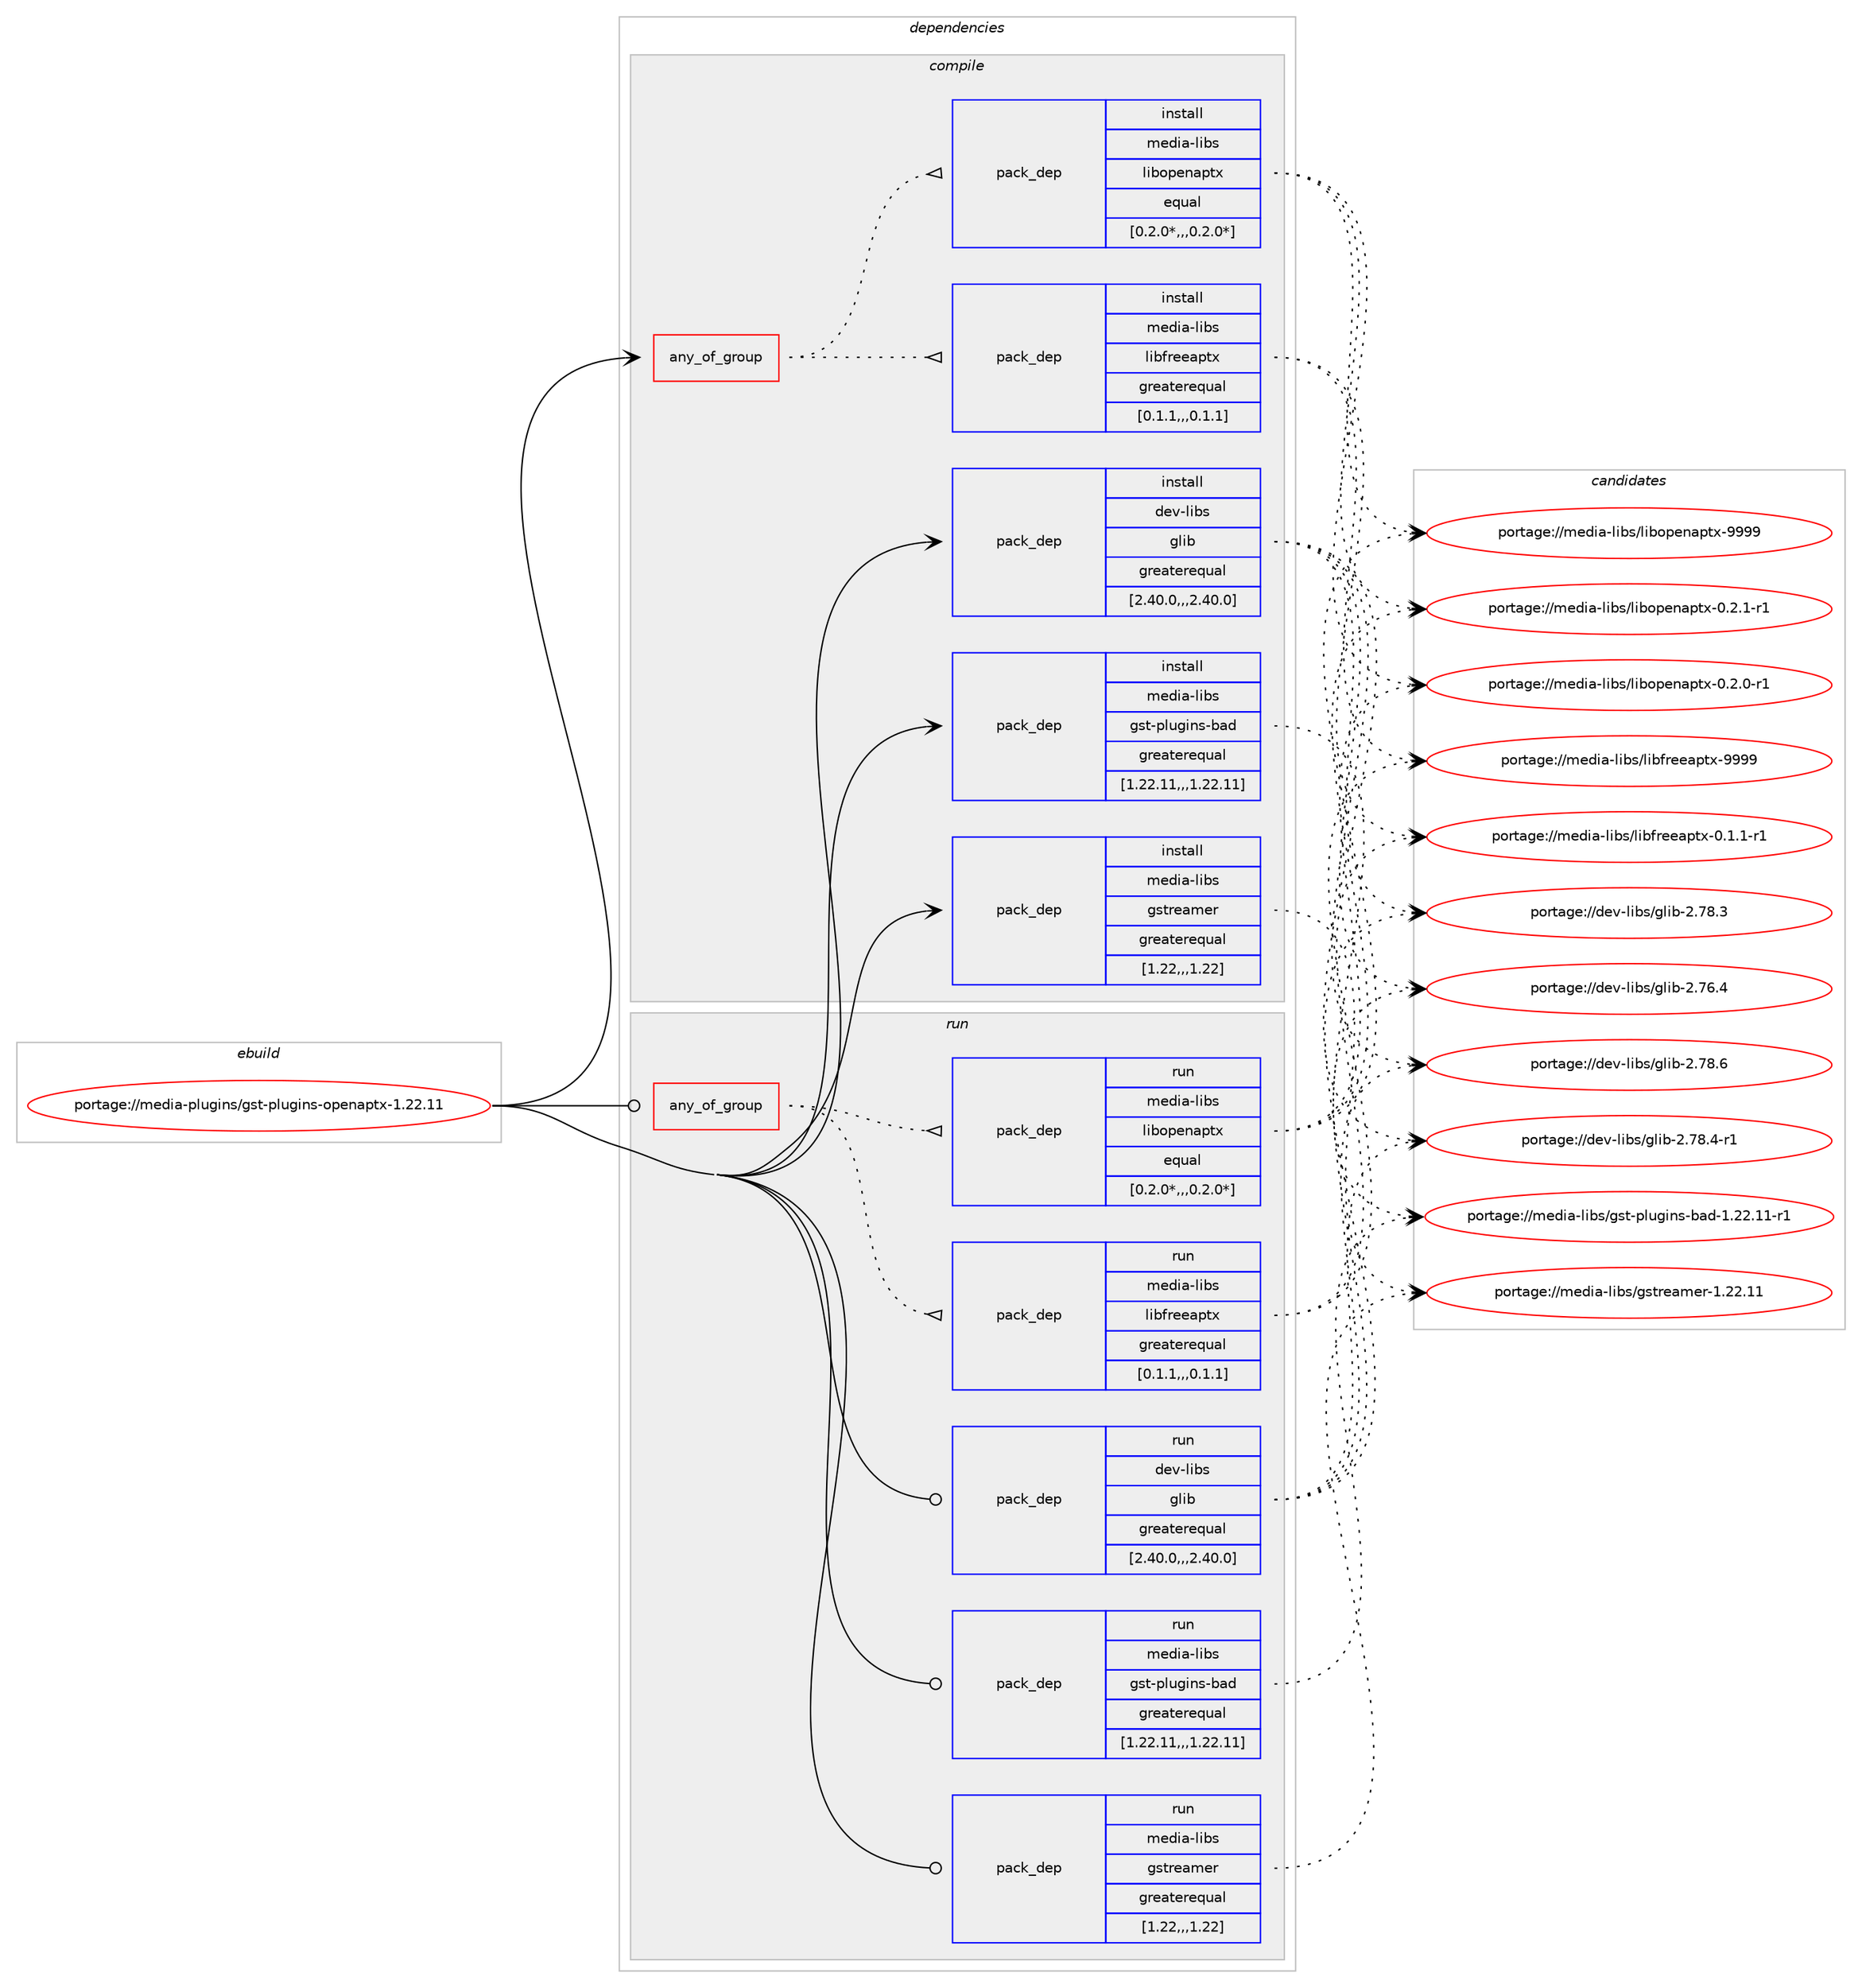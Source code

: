 digraph prolog {

# *************
# Graph options
# *************

newrank=true;
concentrate=true;
compound=true;
graph [rankdir=LR,fontname=Helvetica,fontsize=10,ranksep=1.5];#, ranksep=2.5, nodesep=0.2];
edge  [arrowhead=vee];
node  [fontname=Helvetica,fontsize=10];

# **********
# The ebuild
# **********

subgraph cluster_leftcol {
color=gray;
rank=same;
label=<<i>ebuild</i>>;
id [label="portage://media-plugins/gst-plugins-openaptx-1.22.11", color=red, width=4, href="../media-plugins/gst-plugins-openaptx-1.22.11.svg"];
}

# ****************
# The dependencies
# ****************

subgraph cluster_midcol {
color=gray;
label=<<i>dependencies</i>>;
subgraph cluster_compile {
fillcolor="#eeeeee";
style=filled;
label=<<i>compile</i>>;
subgraph any2234 {
dependency305956 [label=<<TABLE BORDER="0" CELLBORDER="1" CELLSPACING="0" CELLPADDING="4"><TR><TD CELLPADDING="10">any_of_group</TD></TR></TABLE>>, shape=none, color=red];subgraph pack225716 {
dependency305957 [label=<<TABLE BORDER="0" CELLBORDER="1" CELLSPACING="0" CELLPADDING="4" WIDTH="220"><TR><TD ROWSPAN="6" CELLPADDING="30">pack_dep</TD></TR><TR><TD WIDTH="110">install</TD></TR><TR><TD>media-libs</TD></TR><TR><TD>libfreeaptx</TD></TR><TR><TD>greaterequal</TD></TR><TR><TD>[0.1.1,,,0.1.1]</TD></TR></TABLE>>, shape=none, color=blue];
}
dependency305956:e -> dependency305957:w [weight=20,style="dotted",arrowhead="oinv"];
subgraph pack225717 {
dependency305958 [label=<<TABLE BORDER="0" CELLBORDER="1" CELLSPACING="0" CELLPADDING="4" WIDTH="220"><TR><TD ROWSPAN="6" CELLPADDING="30">pack_dep</TD></TR><TR><TD WIDTH="110">install</TD></TR><TR><TD>media-libs</TD></TR><TR><TD>libopenaptx</TD></TR><TR><TD>equal</TD></TR><TR><TD>[0.2.0*,,,0.2.0*]</TD></TR></TABLE>>, shape=none, color=blue];
}
dependency305956:e -> dependency305958:w [weight=20,style="dotted",arrowhead="oinv"];
}
id:e -> dependency305956:w [weight=20,style="solid",arrowhead="vee"];
subgraph pack225718 {
dependency305959 [label=<<TABLE BORDER="0" CELLBORDER="1" CELLSPACING="0" CELLPADDING="4" WIDTH="220"><TR><TD ROWSPAN="6" CELLPADDING="30">pack_dep</TD></TR><TR><TD WIDTH="110">install</TD></TR><TR><TD>dev-libs</TD></TR><TR><TD>glib</TD></TR><TR><TD>greaterequal</TD></TR><TR><TD>[2.40.0,,,2.40.0]</TD></TR></TABLE>>, shape=none, color=blue];
}
id:e -> dependency305959:w [weight=20,style="solid",arrowhead="vee"];
subgraph pack225719 {
dependency305960 [label=<<TABLE BORDER="0" CELLBORDER="1" CELLSPACING="0" CELLPADDING="4" WIDTH="220"><TR><TD ROWSPAN="6" CELLPADDING="30">pack_dep</TD></TR><TR><TD WIDTH="110">install</TD></TR><TR><TD>media-libs</TD></TR><TR><TD>gst-plugins-bad</TD></TR><TR><TD>greaterequal</TD></TR><TR><TD>[1.22.11,,,1.22.11]</TD></TR></TABLE>>, shape=none, color=blue];
}
id:e -> dependency305960:w [weight=20,style="solid",arrowhead="vee"];
subgraph pack225720 {
dependency305961 [label=<<TABLE BORDER="0" CELLBORDER="1" CELLSPACING="0" CELLPADDING="4" WIDTH="220"><TR><TD ROWSPAN="6" CELLPADDING="30">pack_dep</TD></TR><TR><TD WIDTH="110">install</TD></TR><TR><TD>media-libs</TD></TR><TR><TD>gstreamer</TD></TR><TR><TD>greaterequal</TD></TR><TR><TD>[1.22,,,1.22]</TD></TR></TABLE>>, shape=none, color=blue];
}
id:e -> dependency305961:w [weight=20,style="solid",arrowhead="vee"];
}
subgraph cluster_compileandrun {
fillcolor="#eeeeee";
style=filled;
label=<<i>compile and run</i>>;
}
subgraph cluster_run {
fillcolor="#eeeeee";
style=filled;
label=<<i>run</i>>;
subgraph any2235 {
dependency305962 [label=<<TABLE BORDER="0" CELLBORDER="1" CELLSPACING="0" CELLPADDING="4"><TR><TD CELLPADDING="10">any_of_group</TD></TR></TABLE>>, shape=none, color=red];subgraph pack225721 {
dependency305963 [label=<<TABLE BORDER="0" CELLBORDER="1" CELLSPACING="0" CELLPADDING="4" WIDTH="220"><TR><TD ROWSPAN="6" CELLPADDING="30">pack_dep</TD></TR><TR><TD WIDTH="110">run</TD></TR><TR><TD>media-libs</TD></TR><TR><TD>libfreeaptx</TD></TR><TR><TD>greaterequal</TD></TR><TR><TD>[0.1.1,,,0.1.1]</TD></TR></TABLE>>, shape=none, color=blue];
}
dependency305962:e -> dependency305963:w [weight=20,style="dotted",arrowhead="oinv"];
subgraph pack225722 {
dependency305964 [label=<<TABLE BORDER="0" CELLBORDER="1" CELLSPACING="0" CELLPADDING="4" WIDTH="220"><TR><TD ROWSPAN="6" CELLPADDING="30">pack_dep</TD></TR><TR><TD WIDTH="110">run</TD></TR><TR><TD>media-libs</TD></TR><TR><TD>libopenaptx</TD></TR><TR><TD>equal</TD></TR><TR><TD>[0.2.0*,,,0.2.0*]</TD></TR></TABLE>>, shape=none, color=blue];
}
dependency305962:e -> dependency305964:w [weight=20,style="dotted",arrowhead="oinv"];
}
id:e -> dependency305962:w [weight=20,style="solid",arrowhead="odot"];
subgraph pack225723 {
dependency305965 [label=<<TABLE BORDER="0" CELLBORDER="1" CELLSPACING="0" CELLPADDING="4" WIDTH="220"><TR><TD ROWSPAN="6" CELLPADDING="30">pack_dep</TD></TR><TR><TD WIDTH="110">run</TD></TR><TR><TD>dev-libs</TD></TR><TR><TD>glib</TD></TR><TR><TD>greaterequal</TD></TR><TR><TD>[2.40.0,,,2.40.0]</TD></TR></TABLE>>, shape=none, color=blue];
}
id:e -> dependency305965:w [weight=20,style="solid",arrowhead="odot"];
subgraph pack225724 {
dependency305966 [label=<<TABLE BORDER="0" CELLBORDER="1" CELLSPACING="0" CELLPADDING="4" WIDTH="220"><TR><TD ROWSPAN="6" CELLPADDING="30">pack_dep</TD></TR><TR><TD WIDTH="110">run</TD></TR><TR><TD>media-libs</TD></TR><TR><TD>gst-plugins-bad</TD></TR><TR><TD>greaterequal</TD></TR><TR><TD>[1.22.11,,,1.22.11]</TD></TR></TABLE>>, shape=none, color=blue];
}
id:e -> dependency305966:w [weight=20,style="solid",arrowhead="odot"];
subgraph pack225725 {
dependency305967 [label=<<TABLE BORDER="0" CELLBORDER="1" CELLSPACING="0" CELLPADDING="4" WIDTH="220"><TR><TD ROWSPAN="6" CELLPADDING="30">pack_dep</TD></TR><TR><TD WIDTH="110">run</TD></TR><TR><TD>media-libs</TD></TR><TR><TD>gstreamer</TD></TR><TR><TD>greaterequal</TD></TR><TR><TD>[1.22,,,1.22]</TD></TR></TABLE>>, shape=none, color=blue];
}
id:e -> dependency305967:w [weight=20,style="solid",arrowhead="odot"];
}
}

# **************
# The candidates
# **************

subgraph cluster_choices {
rank=same;
color=gray;
label=<<i>candidates</i>>;

subgraph choice225716 {
color=black;
nodesep=1;
choice1091011001059745108105981154710810598102114101101971121161204557575757 [label="portage://media-libs/libfreeaptx-9999", color=red, width=4,href="../media-libs/libfreeaptx-9999.svg"];
choice1091011001059745108105981154710810598102114101101971121161204548464946494511449 [label="portage://media-libs/libfreeaptx-0.1.1-r1", color=red, width=4,href="../media-libs/libfreeaptx-0.1.1-r1.svg"];
dependency305957:e -> choice1091011001059745108105981154710810598102114101101971121161204557575757:w [style=dotted,weight="100"];
dependency305957:e -> choice1091011001059745108105981154710810598102114101101971121161204548464946494511449:w [style=dotted,weight="100"];
}
subgraph choice225717 {
color=black;
nodesep=1;
choice1091011001059745108105981154710810598111112101110971121161204557575757 [label="portage://media-libs/libopenaptx-9999", color=red, width=4,href="../media-libs/libopenaptx-9999.svg"];
choice1091011001059745108105981154710810598111112101110971121161204548465046494511449 [label="portage://media-libs/libopenaptx-0.2.1-r1", color=red, width=4,href="../media-libs/libopenaptx-0.2.1-r1.svg"];
choice1091011001059745108105981154710810598111112101110971121161204548465046484511449 [label="portage://media-libs/libopenaptx-0.2.0-r1", color=red, width=4,href="../media-libs/libopenaptx-0.2.0-r1.svg"];
dependency305958:e -> choice1091011001059745108105981154710810598111112101110971121161204557575757:w [style=dotted,weight="100"];
dependency305958:e -> choice1091011001059745108105981154710810598111112101110971121161204548465046494511449:w [style=dotted,weight="100"];
dependency305958:e -> choice1091011001059745108105981154710810598111112101110971121161204548465046484511449:w [style=dotted,weight="100"];
}
subgraph choice225718 {
color=black;
nodesep=1;
choice1001011184510810598115471031081059845504655564654 [label="portage://dev-libs/glib-2.78.6", color=red, width=4,href="../dev-libs/glib-2.78.6.svg"];
choice10010111845108105981154710310810598455046555646524511449 [label="portage://dev-libs/glib-2.78.4-r1", color=red, width=4,href="../dev-libs/glib-2.78.4-r1.svg"];
choice1001011184510810598115471031081059845504655564651 [label="portage://dev-libs/glib-2.78.3", color=red, width=4,href="../dev-libs/glib-2.78.3.svg"];
choice1001011184510810598115471031081059845504655544652 [label="portage://dev-libs/glib-2.76.4", color=red, width=4,href="../dev-libs/glib-2.76.4.svg"];
dependency305959:e -> choice1001011184510810598115471031081059845504655564654:w [style=dotted,weight="100"];
dependency305959:e -> choice10010111845108105981154710310810598455046555646524511449:w [style=dotted,weight="100"];
dependency305959:e -> choice1001011184510810598115471031081059845504655564651:w [style=dotted,weight="100"];
dependency305959:e -> choice1001011184510810598115471031081059845504655544652:w [style=dotted,weight="100"];
}
subgraph choice225719 {
color=black;
nodesep=1;
choice109101100105974510810598115471031151164511210811710310511011545989710045494650504649494511449 [label="portage://media-libs/gst-plugins-bad-1.22.11-r1", color=red, width=4,href="../media-libs/gst-plugins-bad-1.22.11-r1.svg"];
dependency305960:e -> choice109101100105974510810598115471031151164511210811710310511011545989710045494650504649494511449:w [style=dotted,weight="100"];
}
subgraph choice225720 {
color=black;
nodesep=1;
choice10910110010597451081059811547103115116114101971091011144549465050464949 [label="portage://media-libs/gstreamer-1.22.11", color=red, width=4,href="../media-libs/gstreamer-1.22.11.svg"];
dependency305961:e -> choice10910110010597451081059811547103115116114101971091011144549465050464949:w [style=dotted,weight="100"];
}
subgraph choice225721 {
color=black;
nodesep=1;
choice1091011001059745108105981154710810598102114101101971121161204557575757 [label="portage://media-libs/libfreeaptx-9999", color=red, width=4,href="../media-libs/libfreeaptx-9999.svg"];
choice1091011001059745108105981154710810598102114101101971121161204548464946494511449 [label="portage://media-libs/libfreeaptx-0.1.1-r1", color=red, width=4,href="../media-libs/libfreeaptx-0.1.1-r1.svg"];
dependency305963:e -> choice1091011001059745108105981154710810598102114101101971121161204557575757:w [style=dotted,weight="100"];
dependency305963:e -> choice1091011001059745108105981154710810598102114101101971121161204548464946494511449:w [style=dotted,weight="100"];
}
subgraph choice225722 {
color=black;
nodesep=1;
choice1091011001059745108105981154710810598111112101110971121161204557575757 [label="portage://media-libs/libopenaptx-9999", color=red, width=4,href="../media-libs/libopenaptx-9999.svg"];
choice1091011001059745108105981154710810598111112101110971121161204548465046494511449 [label="portage://media-libs/libopenaptx-0.2.1-r1", color=red, width=4,href="../media-libs/libopenaptx-0.2.1-r1.svg"];
choice1091011001059745108105981154710810598111112101110971121161204548465046484511449 [label="portage://media-libs/libopenaptx-0.2.0-r1", color=red, width=4,href="../media-libs/libopenaptx-0.2.0-r1.svg"];
dependency305964:e -> choice1091011001059745108105981154710810598111112101110971121161204557575757:w [style=dotted,weight="100"];
dependency305964:e -> choice1091011001059745108105981154710810598111112101110971121161204548465046494511449:w [style=dotted,weight="100"];
dependency305964:e -> choice1091011001059745108105981154710810598111112101110971121161204548465046484511449:w [style=dotted,weight="100"];
}
subgraph choice225723 {
color=black;
nodesep=1;
choice1001011184510810598115471031081059845504655564654 [label="portage://dev-libs/glib-2.78.6", color=red, width=4,href="../dev-libs/glib-2.78.6.svg"];
choice10010111845108105981154710310810598455046555646524511449 [label="portage://dev-libs/glib-2.78.4-r1", color=red, width=4,href="../dev-libs/glib-2.78.4-r1.svg"];
choice1001011184510810598115471031081059845504655564651 [label="portage://dev-libs/glib-2.78.3", color=red, width=4,href="../dev-libs/glib-2.78.3.svg"];
choice1001011184510810598115471031081059845504655544652 [label="portage://dev-libs/glib-2.76.4", color=red, width=4,href="../dev-libs/glib-2.76.4.svg"];
dependency305965:e -> choice1001011184510810598115471031081059845504655564654:w [style=dotted,weight="100"];
dependency305965:e -> choice10010111845108105981154710310810598455046555646524511449:w [style=dotted,weight="100"];
dependency305965:e -> choice1001011184510810598115471031081059845504655564651:w [style=dotted,weight="100"];
dependency305965:e -> choice1001011184510810598115471031081059845504655544652:w [style=dotted,weight="100"];
}
subgraph choice225724 {
color=black;
nodesep=1;
choice109101100105974510810598115471031151164511210811710310511011545989710045494650504649494511449 [label="portage://media-libs/gst-plugins-bad-1.22.11-r1", color=red, width=4,href="../media-libs/gst-plugins-bad-1.22.11-r1.svg"];
dependency305966:e -> choice109101100105974510810598115471031151164511210811710310511011545989710045494650504649494511449:w [style=dotted,weight="100"];
}
subgraph choice225725 {
color=black;
nodesep=1;
choice10910110010597451081059811547103115116114101971091011144549465050464949 [label="portage://media-libs/gstreamer-1.22.11", color=red, width=4,href="../media-libs/gstreamer-1.22.11.svg"];
dependency305967:e -> choice10910110010597451081059811547103115116114101971091011144549465050464949:w [style=dotted,weight="100"];
}
}

}
